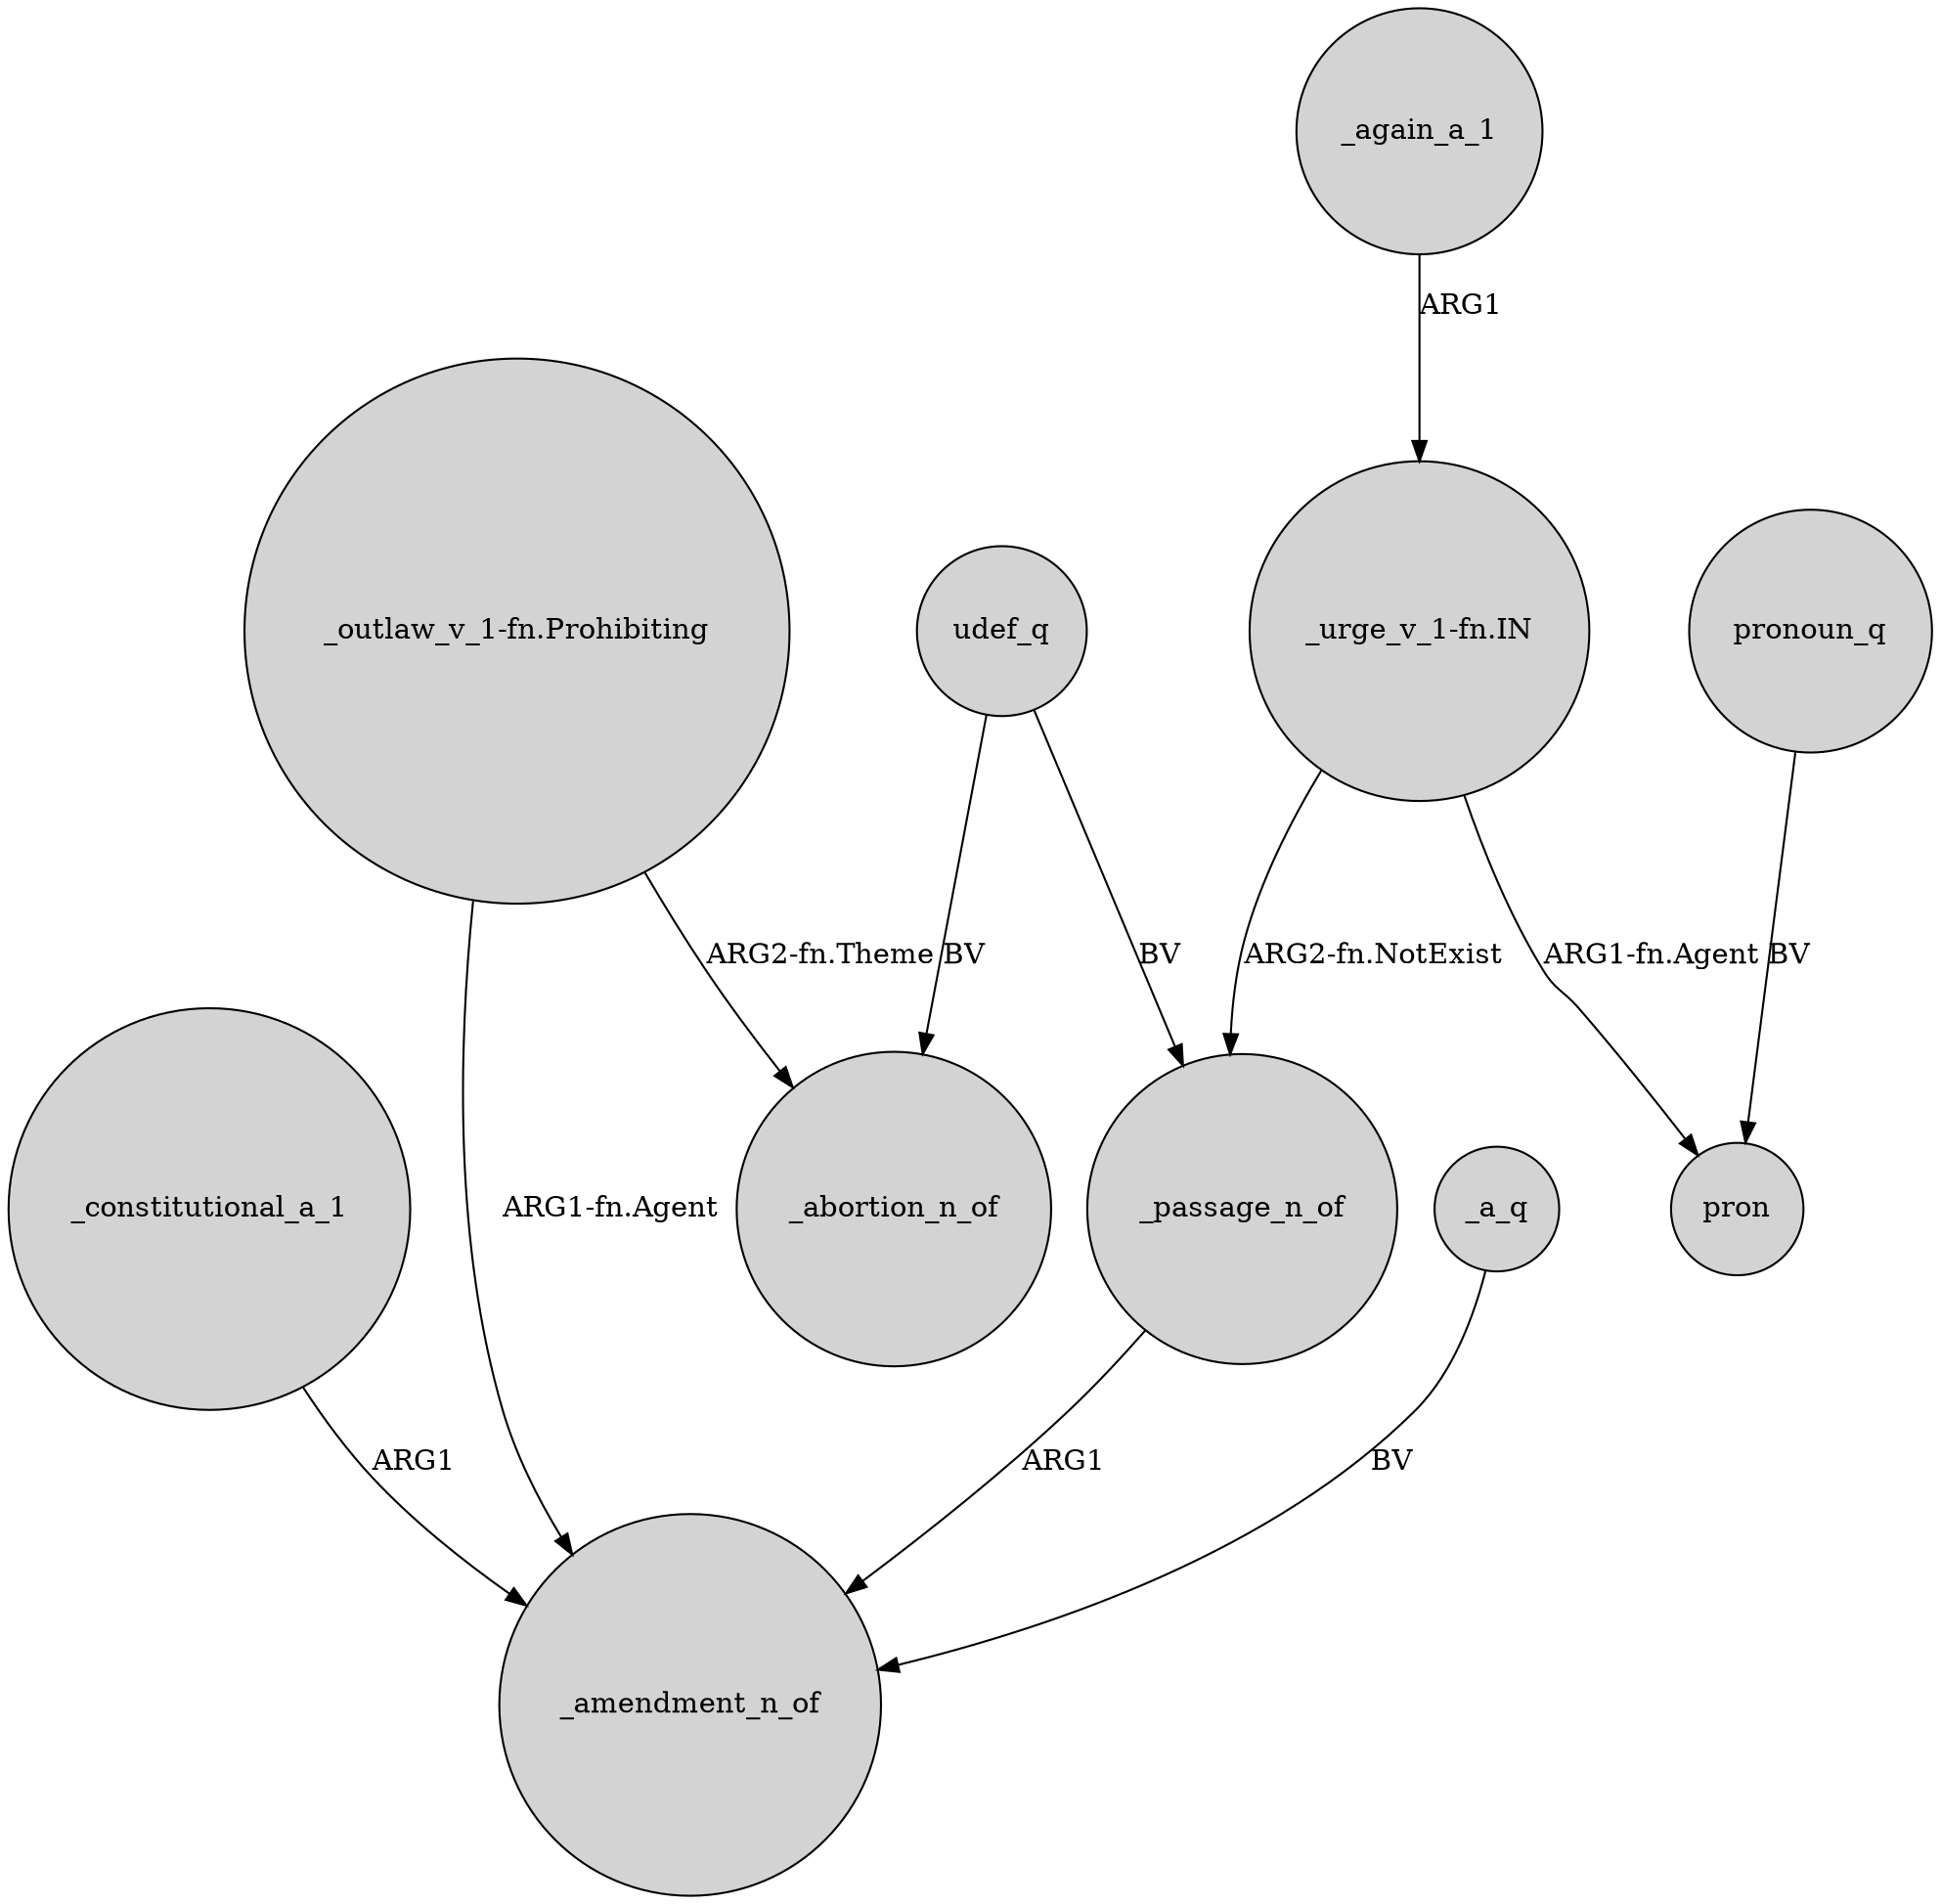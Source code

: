 digraph {
	node [shape=circle style=filled]
	"_urge_v_1-fn.IN" -> _passage_n_of [label="ARG2-fn.NotExist"]
	udef_q -> _abortion_n_of [label=BV]
	_constitutional_a_1 -> _amendment_n_of [label=ARG1]
	_again_a_1 -> "_urge_v_1-fn.IN" [label=ARG1]
	"_outlaw_v_1-fn.Prohibiting" -> _abortion_n_of [label="ARG2-fn.Theme"]
	pronoun_q -> pron [label=BV]
	_a_q -> _amendment_n_of [label=BV]
	"_outlaw_v_1-fn.Prohibiting" -> _amendment_n_of [label="ARG1-fn.Agent"]
	_passage_n_of -> _amendment_n_of [label=ARG1]
	udef_q -> _passage_n_of [label=BV]
	"_urge_v_1-fn.IN" -> pron [label="ARG1-fn.Agent"]
}

